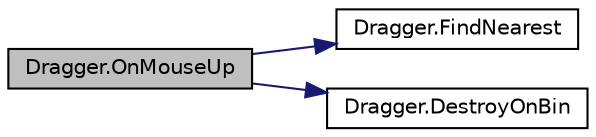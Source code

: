digraph "Dragger.OnMouseUp"
{
  edge [fontname="Helvetica",fontsize="10",labelfontname="Helvetica",labelfontsize="10"];
  node [fontname="Helvetica",fontsize="10",shape=record];
  rankdir="LR";
  Node8 [label="Dragger.OnMouseUp",height=0.2,width=0.4,color="black", fillcolor="grey75", style="filled", fontcolor="black"];
  Node8 -> Node9 [color="midnightblue",fontsize="10",style="solid",fontname="Helvetica"];
  Node9 [label="Dragger.FindNearest",height=0.2,width=0.4,color="black", fillcolor="white", style="filled",URL="$class_dragger.html#a5ff1ad4684c5f1f6fb0c6eb66386c321",tooltip="Find the nearest anchor in the list form the given object. "];
  Node8 -> Node10 [color="midnightblue",fontsize="10",style="solid",fontname="Helvetica"];
  Node10 [label="Dragger.DestroyOnBin",height=0.2,width=0.4,color="black", fillcolor="white", style="filled",URL="$class_dragger.html#ac88471862f06150a27622527978fc672"];
}
